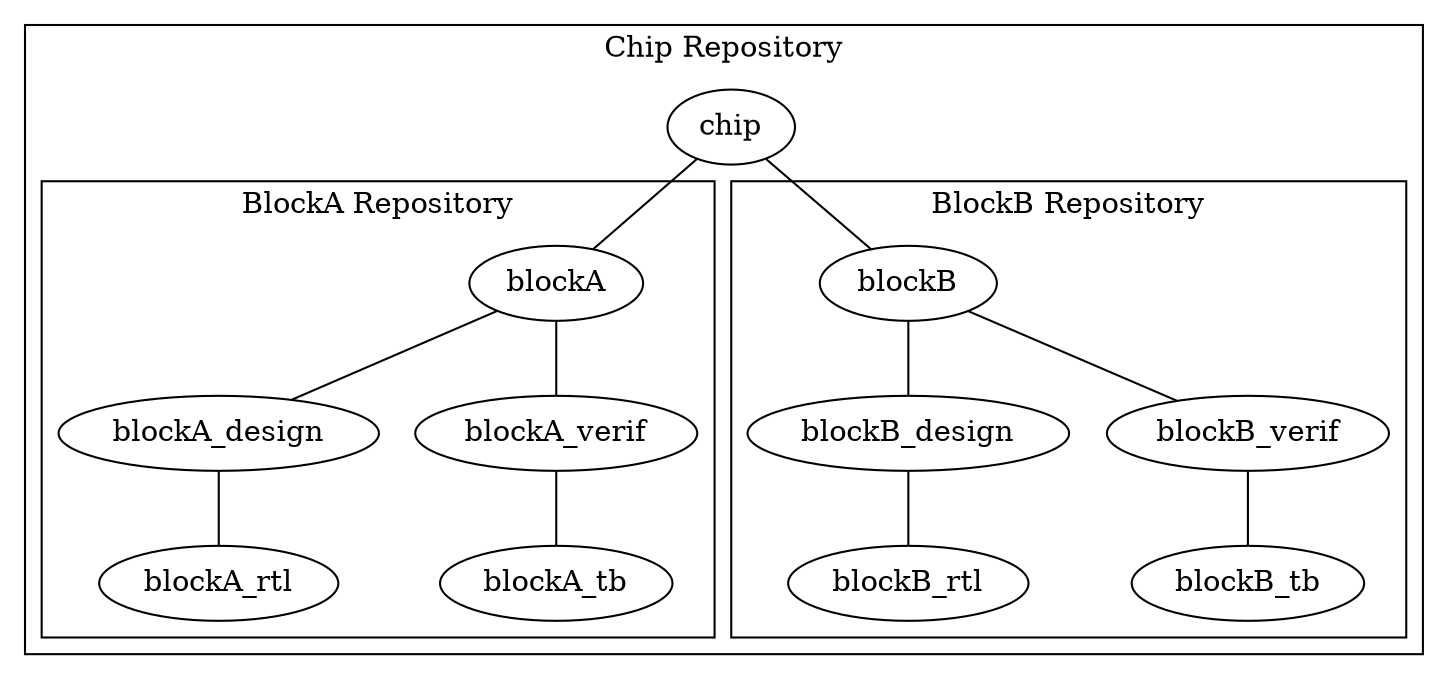graph G {
    subgraph "cluster" {
    label = "Chip Repository"
    subgraph clusterA {
      label = "BlockA Repository"
      blockA -- blockA_design;
      blockA -- blockA_verif;
      blockA_design -- blockA_rtl;
      blockA_verif -- blockA_tb;
    }
    subgraph clusterB {
      label = "BlockB Repository"
      blockB -- blockB_design;
      blockB -- blockB_verif;
      blockB_design -- blockB_rtl;
      blockB_verif -- blockB_tb;
    }
    chip -- blockA 
    chip -- blockB 
    }
} 
   
